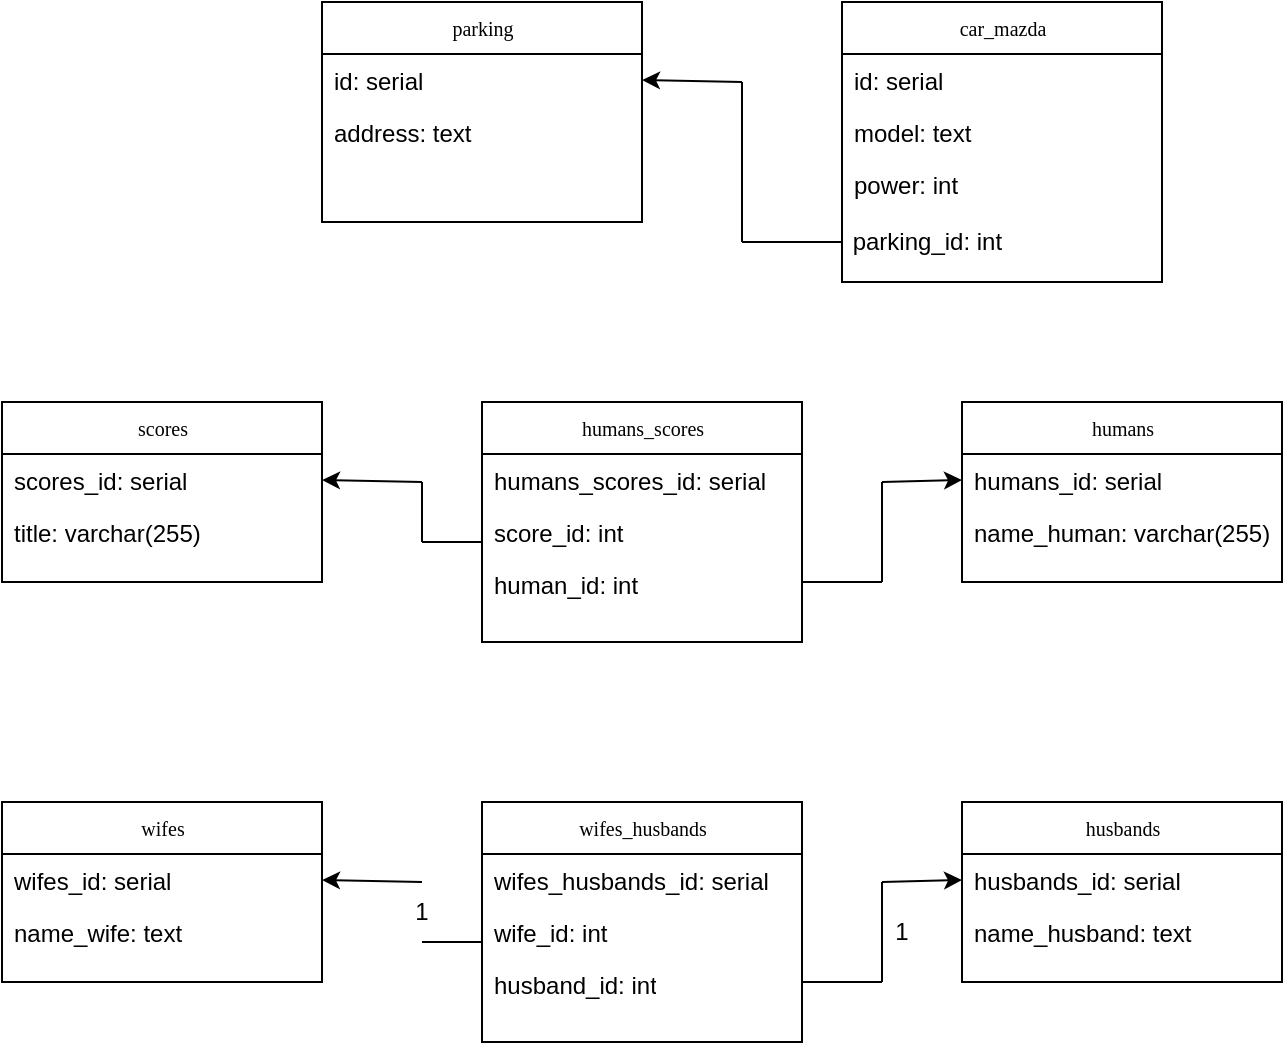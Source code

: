 <mxfile version="15.9.4" type="device"><diagram name="Page-1" id="c4acf3e9-155e-7222-9cf6-157b1a14988f"><mxGraphModel dx="699" dy="784" grid="1" gridSize="10" guides="1" tooltips="1" connect="1" arrows="1" fold="1" page="1" pageScale="1" pageWidth="850" pageHeight="1100" background="none" math="0" shadow="0"><root><mxCell id="0"/><mxCell id="1" parent="0"/><mxCell id="17acba5748e5396b-20" value="parking" style="swimlane;html=1;fontStyle=0;childLayout=stackLayout;horizontal=1;startSize=26;fillColor=none;horizontalStack=0;resizeParent=1;resizeLast=0;collapsible=1;marginBottom=0;swimlaneFillColor=#ffffff;rounded=0;shadow=0;comic=0;labelBackgroundColor=none;strokeWidth=1;fontFamily=Verdana;fontSize=10;align=center;" parent="1" vertex="1"><mxGeometry x="240" y="40" width="160" height="110" as="geometry"/></mxCell><mxCell id="17acba5748e5396b-21" value="id: serial" style="text;html=1;strokeColor=none;fillColor=none;align=left;verticalAlign=top;spacingLeft=4;spacingRight=4;whiteSpace=wrap;overflow=hidden;rotatable=0;points=[[0,0.5],[1,0.5]];portConstraint=eastwest;" parent="17acba5748e5396b-20" vertex="1"><mxGeometry y="26" width="160" height="26" as="geometry"/></mxCell><mxCell id="17acba5748e5396b-26" value="address: text" style="text;html=1;strokeColor=none;fillColor=none;align=left;verticalAlign=top;spacingLeft=4;spacingRight=4;whiteSpace=wrap;overflow=hidden;rotatable=0;points=[[0,0.5],[1,0.5]];portConstraint=eastwest;" parent="17acba5748e5396b-20" vertex="1"><mxGeometry y="52" width="160" height="26" as="geometry"/></mxCell><mxCell id="17acba5748e5396b-30" value="car_mazda" style="swimlane;html=1;fontStyle=0;childLayout=stackLayout;horizontal=1;startSize=26;fillColor=none;horizontalStack=0;resizeParent=1;resizeLast=0;collapsible=1;marginBottom=0;swimlaneFillColor=#ffffff;rounded=0;shadow=0;comic=0;labelBackgroundColor=none;strokeWidth=1;fontFamily=Verdana;fontSize=10;align=center;" parent="1" vertex="1"><mxGeometry x="500" y="40" width="160" height="140" as="geometry"/></mxCell><mxCell id="17acba5748e5396b-31" value="id: serial" style="text;html=1;strokeColor=none;fillColor=none;align=left;verticalAlign=top;spacingLeft=4;spacingRight=4;whiteSpace=wrap;overflow=hidden;rotatable=0;points=[[0,0.5],[1,0.5]];portConstraint=eastwest;" parent="17acba5748e5396b-30" vertex="1"><mxGeometry y="26" width="160" height="26" as="geometry"/></mxCell><mxCell id="17acba5748e5396b-32" value="model: text" style="text;html=1;strokeColor=none;fillColor=none;align=left;verticalAlign=top;spacingLeft=4;spacingRight=4;whiteSpace=wrap;overflow=hidden;rotatable=0;points=[[0,0.5],[1,0.5]];portConstraint=eastwest;" parent="17acba5748e5396b-30" vertex="1"><mxGeometry y="52" width="160" height="26" as="geometry"/></mxCell><mxCell id="17acba5748e5396b-33" value="power: int" style="text;html=1;strokeColor=none;fillColor=none;align=left;verticalAlign=top;spacingLeft=4;spacingRight=4;whiteSpace=wrap;overflow=hidden;rotatable=0;points=[[0,0.5],[1,0.5]];portConstraint=eastwest;" parent="17acba5748e5396b-30" vertex="1"><mxGeometry y="78" width="160" height="32" as="geometry"/></mxCell><mxCell id="D5X6ds9Biyzx41csGB02-1" value="&amp;nbsp;parking_id: int" style="text;html=1;strokeColor=none;fillColor=none;align=left;verticalAlign=middle;whiteSpace=wrap;rounded=0;" parent="17acba5748e5396b-30" vertex="1"><mxGeometry y="110" width="160" height="20" as="geometry"/></mxCell><mxCell id="D5X6ds9Biyzx41csGB02-6" value="" style="endArrow=none;html=1;exitX=0;exitY=0.5;exitDx=0;exitDy=0;" parent="1" source="D5X6ds9Biyzx41csGB02-1" edge="1"><mxGeometry width="50" height="50" relative="1" as="geometry"><mxPoint x="530" y="190" as="sourcePoint"/><mxPoint x="450" y="160" as="targetPoint"/></mxGeometry></mxCell><mxCell id="D5X6ds9Biyzx41csGB02-7" value="" style="endArrow=none;html=1;" parent="1" edge="1"><mxGeometry width="50" height="50" relative="1" as="geometry"><mxPoint x="450" y="160" as="sourcePoint"/><mxPoint x="450" y="80" as="targetPoint"/></mxGeometry></mxCell><mxCell id="D5X6ds9Biyzx41csGB02-8" value="" style="endArrow=classic;html=1;entryX=1;entryY=0.5;entryDx=0;entryDy=0;" parent="1" target="17acba5748e5396b-21" edge="1"><mxGeometry width="50" height="50" relative="1" as="geometry"><mxPoint x="450" y="80" as="sourcePoint"/><mxPoint x="580" y="140" as="targetPoint"/></mxGeometry></mxCell><mxCell id="IXIVzjpMYO_U9pY0gSr_-4" value="scores" style="swimlane;html=1;fontStyle=0;childLayout=stackLayout;horizontal=1;startSize=26;fillColor=none;horizontalStack=0;resizeParent=1;resizeLast=0;collapsible=1;marginBottom=0;swimlaneFillColor=#ffffff;rounded=0;shadow=0;comic=0;labelBackgroundColor=none;strokeWidth=1;fontFamily=Verdana;fontSize=10;align=center;" vertex="1" parent="1"><mxGeometry x="80" y="240" width="160" height="90" as="geometry"/></mxCell><mxCell id="IXIVzjpMYO_U9pY0gSr_-5" value="scores_id: serial" style="text;html=1;strokeColor=none;fillColor=none;align=left;verticalAlign=top;spacingLeft=4;spacingRight=4;whiteSpace=wrap;overflow=hidden;rotatable=0;points=[[0,0.5],[1,0.5]];portConstraint=eastwest;" vertex="1" parent="IXIVzjpMYO_U9pY0gSr_-4"><mxGeometry y="26" width="160" height="26" as="geometry"/></mxCell><mxCell id="IXIVzjpMYO_U9pY0gSr_-6" value="title: varchar(255)" style="text;html=1;strokeColor=none;fillColor=none;align=left;verticalAlign=top;spacingLeft=4;spacingRight=4;whiteSpace=wrap;overflow=hidden;rotatable=0;points=[[0,0.5],[1,0.5]];portConstraint=eastwest;" vertex="1" parent="IXIVzjpMYO_U9pY0gSr_-4"><mxGeometry y="52" width="160" height="26" as="geometry"/></mxCell><mxCell id="IXIVzjpMYO_U9pY0gSr_-7" value="humans_scores" style="swimlane;html=1;fontStyle=0;childLayout=stackLayout;horizontal=1;startSize=26;fillColor=none;horizontalStack=0;resizeParent=1;resizeLast=0;collapsible=1;marginBottom=0;swimlaneFillColor=#ffffff;rounded=0;shadow=0;comic=0;labelBackgroundColor=none;strokeWidth=1;fontFamily=Verdana;fontSize=10;align=center;" vertex="1" parent="1"><mxGeometry x="320" y="240" width="160" height="120" as="geometry"/></mxCell><mxCell id="IXIVzjpMYO_U9pY0gSr_-8" value="humans_scores_id: serial" style="text;html=1;strokeColor=none;fillColor=none;align=left;verticalAlign=top;spacingLeft=4;spacingRight=4;whiteSpace=wrap;overflow=hidden;rotatable=0;points=[[0,0.5],[1,0.5]];portConstraint=eastwest;" vertex="1" parent="IXIVzjpMYO_U9pY0gSr_-7"><mxGeometry y="26" width="160" height="26" as="geometry"/></mxCell><mxCell id="IXIVzjpMYO_U9pY0gSr_-9" value="score_id: int" style="text;html=1;strokeColor=none;fillColor=none;align=left;verticalAlign=top;spacingLeft=4;spacingRight=4;whiteSpace=wrap;overflow=hidden;rotatable=0;points=[[0,0.5],[1,0.5]];portConstraint=eastwest;" vertex="1" parent="IXIVzjpMYO_U9pY0gSr_-7"><mxGeometry y="52" width="160" height="26" as="geometry"/></mxCell><mxCell id="IXIVzjpMYO_U9pY0gSr_-10" value="human_id: int" style="text;html=1;strokeColor=none;fillColor=none;align=left;verticalAlign=top;spacingLeft=4;spacingRight=4;whiteSpace=wrap;overflow=hidden;rotatable=0;points=[[0,0.5],[1,0.5]];portConstraint=eastwest;" vertex="1" parent="IXIVzjpMYO_U9pY0gSr_-7"><mxGeometry y="78" width="160" height="32" as="geometry"/></mxCell><mxCell id="IXIVzjpMYO_U9pY0gSr_-12" value="" style="endArrow=none;html=1;exitX=0;exitY=0.692;exitDx=0;exitDy=0;exitPerimeter=0;" edge="1" parent="1" source="IXIVzjpMYO_U9pY0gSr_-9"><mxGeometry width="50" height="50" relative="1" as="geometry"><mxPoint x="320" y="360" as="sourcePoint"/><mxPoint x="290" y="310" as="targetPoint"/></mxGeometry></mxCell><mxCell id="IXIVzjpMYO_U9pY0gSr_-13" value="" style="endArrow=none;html=1;" edge="1" parent="1"><mxGeometry width="50" height="50" relative="1" as="geometry"><mxPoint x="290" y="310" as="sourcePoint"/><mxPoint x="290" y="280" as="targetPoint"/></mxGeometry></mxCell><mxCell id="IXIVzjpMYO_U9pY0gSr_-14" value="" style="endArrow=classic;html=1;entryX=1;entryY=0.5;entryDx=0;entryDy=0;" edge="1" parent="1" target="IXIVzjpMYO_U9pY0gSr_-5"><mxGeometry width="50" height="50" relative="1" as="geometry"><mxPoint x="290" y="280" as="sourcePoint"/><mxPoint x="420" y="340" as="targetPoint"/></mxGeometry></mxCell><mxCell id="IXIVzjpMYO_U9pY0gSr_-16" value="humans" style="swimlane;html=1;fontStyle=0;childLayout=stackLayout;horizontal=1;startSize=26;fillColor=none;horizontalStack=0;resizeParent=1;resizeLast=0;collapsible=1;marginBottom=0;swimlaneFillColor=#ffffff;rounded=0;shadow=0;comic=0;labelBackgroundColor=none;strokeWidth=1;fontFamily=Verdana;fontSize=10;align=center;" vertex="1" parent="1"><mxGeometry x="560" y="240" width="160" height="90" as="geometry"/></mxCell><mxCell id="IXIVzjpMYO_U9pY0gSr_-17" value="humans_id: serial" style="text;html=1;strokeColor=none;fillColor=none;align=left;verticalAlign=top;spacingLeft=4;spacingRight=4;whiteSpace=wrap;overflow=hidden;rotatable=0;points=[[0,0.5],[1,0.5]];portConstraint=eastwest;" vertex="1" parent="IXIVzjpMYO_U9pY0gSr_-16"><mxGeometry y="26" width="160" height="26" as="geometry"/></mxCell><mxCell id="IXIVzjpMYO_U9pY0gSr_-18" value="name_human: varchar(255)" style="text;html=1;strokeColor=none;fillColor=none;align=left;verticalAlign=top;spacingLeft=4;spacingRight=4;whiteSpace=wrap;overflow=hidden;rotatable=0;points=[[0,0.5],[1,0.5]];portConstraint=eastwest;" vertex="1" parent="IXIVzjpMYO_U9pY0gSr_-16"><mxGeometry y="52" width="160" height="26" as="geometry"/></mxCell><mxCell id="IXIVzjpMYO_U9pY0gSr_-19" value="" style="endArrow=none;html=1;rounded=0;" edge="1" parent="1"><mxGeometry width="50" height="50" relative="1" as="geometry"><mxPoint x="480" y="330" as="sourcePoint"/><mxPoint x="520" y="330" as="targetPoint"/></mxGeometry></mxCell><mxCell id="IXIVzjpMYO_U9pY0gSr_-20" value="" style="endArrow=none;html=1;rounded=0;" edge="1" parent="1"><mxGeometry width="50" height="50" relative="1" as="geometry"><mxPoint x="520" y="330" as="sourcePoint"/><mxPoint x="520" y="280" as="targetPoint"/></mxGeometry></mxCell><mxCell id="IXIVzjpMYO_U9pY0gSr_-21" value="" style="endArrow=classic;html=1;rounded=0;entryX=0;entryY=0.5;entryDx=0;entryDy=0;" edge="1" parent="1" target="IXIVzjpMYO_U9pY0gSr_-17"><mxGeometry width="50" height="50" relative="1" as="geometry"><mxPoint x="520" y="280" as="sourcePoint"/><mxPoint x="450" y="280" as="targetPoint"/></mxGeometry></mxCell><mxCell id="IXIVzjpMYO_U9pY0gSr_-22" value="wifes" style="swimlane;html=1;fontStyle=0;childLayout=stackLayout;horizontal=1;startSize=26;fillColor=none;horizontalStack=0;resizeParent=1;resizeLast=0;collapsible=1;marginBottom=0;swimlaneFillColor=#ffffff;rounded=0;shadow=0;comic=0;labelBackgroundColor=none;strokeWidth=1;fontFamily=Verdana;fontSize=10;align=center;" vertex="1" parent="1"><mxGeometry x="80" y="440" width="160" height="90" as="geometry"/></mxCell><mxCell id="IXIVzjpMYO_U9pY0gSr_-23" value="wifes_id: serial" style="text;html=1;strokeColor=none;fillColor=none;align=left;verticalAlign=top;spacingLeft=4;spacingRight=4;whiteSpace=wrap;overflow=hidden;rotatable=0;points=[[0,0.5],[1,0.5]];portConstraint=eastwest;" vertex="1" parent="IXIVzjpMYO_U9pY0gSr_-22"><mxGeometry y="26" width="160" height="26" as="geometry"/></mxCell><mxCell id="IXIVzjpMYO_U9pY0gSr_-24" value="name_wife: text" style="text;html=1;strokeColor=none;fillColor=none;align=left;verticalAlign=top;spacingLeft=4;spacingRight=4;whiteSpace=wrap;overflow=hidden;rotatable=0;points=[[0,0.5],[1,0.5]];portConstraint=eastwest;" vertex="1" parent="IXIVzjpMYO_U9pY0gSr_-22"><mxGeometry y="52" width="160" height="26" as="geometry"/></mxCell><mxCell id="IXIVzjpMYO_U9pY0gSr_-25" value="wifes_husbands" style="swimlane;html=1;fontStyle=0;childLayout=stackLayout;horizontal=1;startSize=26;fillColor=none;horizontalStack=0;resizeParent=1;resizeLast=0;collapsible=1;marginBottom=0;swimlaneFillColor=#ffffff;rounded=0;shadow=0;comic=0;labelBackgroundColor=none;strokeWidth=1;fontFamily=Verdana;fontSize=10;align=center;" vertex="1" parent="1"><mxGeometry x="320" y="440" width="160" height="120" as="geometry"/></mxCell><mxCell id="IXIVzjpMYO_U9pY0gSr_-26" value="wifes_husbands_id: serial" style="text;html=1;strokeColor=none;fillColor=none;align=left;verticalAlign=top;spacingLeft=4;spacingRight=4;whiteSpace=wrap;overflow=hidden;rotatable=0;points=[[0,0.5],[1,0.5]];portConstraint=eastwest;" vertex="1" parent="IXIVzjpMYO_U9pY0gSr_-25"><mxGeometry y="26" width="160" height="26" as="geometry"/></mxCell><mxCell id="IXIVzjpMYO_U9pY0gSr_-27" value="wife_id: int" style="text;html=1;strokeColor=none;fillColor=none;align=left;verticalAlign=top;spacingLeft=4;spacingRight=4;whiteSpace=wrap;overflow=hidden;rotatable=0;points=[[0,0.5],[1,0.5]];portConstraint=eastwest;" vertex="1" parent="IXIVzjpMYO_U9pY0gSr_-25"><mxGeometry y="52" width="160" height="26" as="geometry"/></mxCell><mxCell id="IXIVzjpMYO_U9pY0gSr_-28" value="husband_id: int" style="text;html=1;strokeColor=none;fillColor=none;align=left;verticalAlign=top;spacingLeft=4;spacingRight=4;whiteSpace=wrap;overflow=hidden;rotatable=0;points=[[0,0.5],[1,0.5]];portConstraint=eastwest;" vertex="1" parent="IXIVzjpMYO_U9pY0gSr_-25"><mxGeometry y="78" width="160" height="32" as="geometry"/></mxCell><mxCell id="IXIVzjpMYO_U9pY0gSr_-29" value="" style="endArrow=none;html=1;exitX=0;exitY=0.692;exitDx=0;exitDy=0;exitPerimeter=0;" edge="1" parent="1" source="IXIVzjpMYO_U9pY0gSr_-27"><mxGeometry width="50" height="50" relative="1" as="geometry"><mxPoint x="320" y="560" as="sourcePoint"/><mxPoint x="290" y="510" as="targetPoint"/></mxGeometry></mxCell><mxCell id="IXIVzjpMYO_U9pY0gSr_-30" value="" style="endArrow=none;html=1;startArrow=none;" edge="1" parent="1" source="IXIVzjpMYO_U9pY0gSr_-38"><mxGeometry width="50" height="50" relative="1" as="geometry"><mxPoint x="290" y="510" as="sourcePoint"/><mxPoint x="290" y="480" as="targetPoint"/></mxGeometry></mxCell><mxCell id="IXIVzjpMYO_U9pY0gSr_-31" value="" style="endArrow=classic;html=1;entryX=1;entryY=0.5;entryDx=0;entryDy=0;" edge="1" parent="1" target="IXIVzjpMYO_U9pY0gSr_-23"><mxGeometry width="50" height="50" relative="1" as="geometry"><mxPoint x="290" y="480" as="sourcePoint"/><mxPoint x="420" y="540" as="targetPoint"/></mxGeometry></mxCell><mxCell id="IXIVzjpMYO_U9pY0gSr_-32" value="husbands" style="swimlane;html=1;fontStyle=0;childLayout=stackLayout;horizontal=1;startSize=26;fillColor=none;horizontalStack=0;resizeParent=1;resizeLast=0;collapsible=1;marginBottom=0;swimlaneFillColor=#ffffff;rounded=0;shadow=0;comic=0;labelBackgroundColor=none;strokeWidth=1;fontFamily=Verdana;fontSize=10;align=center;" vertex="1" parent="1"><mxGeometry x="560" y="440" width="160" height="90" as="geometry"/></mxCell><mxCell id="IXIVzjpMYO_U9pY0gSr_-33" value="husbands_id: serial" style="text;html=1;strokeColor=none;fillColor=none;align=left;verticalAlign=top;spacingLeft=4;spacingRight=4;whiteSpace=wrap;overflow=hidden;rotatable=0;points=[[0,0.5],[1,0.5]];portConstraint=eastwest;" vertex="1" parent="IXIVzjpMYO_U9pY0gSr_-32"><mxGeometry y="26" width="160" height="26" as="geometry"/></mxCell><mxCell id="IXIVzjpMYO_U9pY0gSr_-34" value="name_husband: text" style="text;html=1;strokeColor=none;fillColor=none;align=left;verticalAlign=top;spacingLeft=4;spacingRight=4;whiteSpace=wrap;overflow=hidden;rotatable=0;points=[[0,0.5],[1,0.5]];portConstraint=eastwest;" vertex="1" parent="IXIVzjpMYO_U9pY0gSr_-32"><mxGeometry y="52" width="160" height="26" as="geometry"/></mxCell><mxCell id="IXIVzjpMYO_U9pY0gSr_-35" value="" style="endArrow=none;html=1;rounded=0;" edge="1" parent="1"><mxGeometry width="50" height="50" relative="1" as="geometry"><mxPoint x="480" y="530" as="sourcePoint"/><mxPoint x="520" y="530" as="targetPoint"/></mxGeometry></mxCell><mxCell id="IXIVzjpMYO_U9pY0gSr_-36" value="" style="endArrow=none;html=1;rounded=0;" edge="1" parent="1"><mxGeometry width="50" height="50" relative="1" as="geometry"><mxPoint x="520" y="530" as="sourcePoint"/><mxPoint x="520" y="480" as="targetPoint"/></mxGeometry></mxCell><mxCell id="IXIVzjpMYO_U9pY0gSr_-37" value="" style="endArrow=classic;html=1;rounded=0;entryX=0;entryY=0.5;entryDx=0;entryDy=0;" edge="1" parent="1" target="IXIVzjpMYO_U9pY0gSr_-33"><mxGeometry width="50" height="50" relative="1" as="geometry"><mxPoint x="520" y="480" as="sourcePoint"/><mxPoint x="450" y="480" as="targetPoint"/></mxGeometry></mxCell><mxCell id="IXIVzjpMYO_U9pY0gSr_-38" value="1" style="text;html=1;strokeColor=none;fillColor=none;align=center;verticalAlign=middle;whiteSpace=wrap;rounded=0;" vertex="1" parent="1"><mxGeometry x="260" y="480" width="60" height="30" as="geometry"/></mxCell><mxCell id="IXIVzjpMYO_U9pY0gSr_-39" value="" style="endArrow=none;html=1;" edge="1" parent="1" target="IXIVzjpMYO_U9pY0gSr_-38"><mxGeometry width="50" height="50" relative="1" as="geometry"><mxPoint x="290" y="510" as="sourcePoint"/><mxPoint x="290" y="480" as="targetPoint"/></mxGeometry></mxCell><mxCell id="IXIVzjpMYO_U9pY0gSr_-40" value="1" style="text;html=1;strokeColor=none;fillColor=none;align=center;verticalAlign=middle;whiteSpace=wrap;rounded=0;" vertex="1" parent="1"><mxGeometry x="500" y="490" width="60" height="30" as="geometry"/></mxCell></root></mxGraphModel></diagram></mxfile>